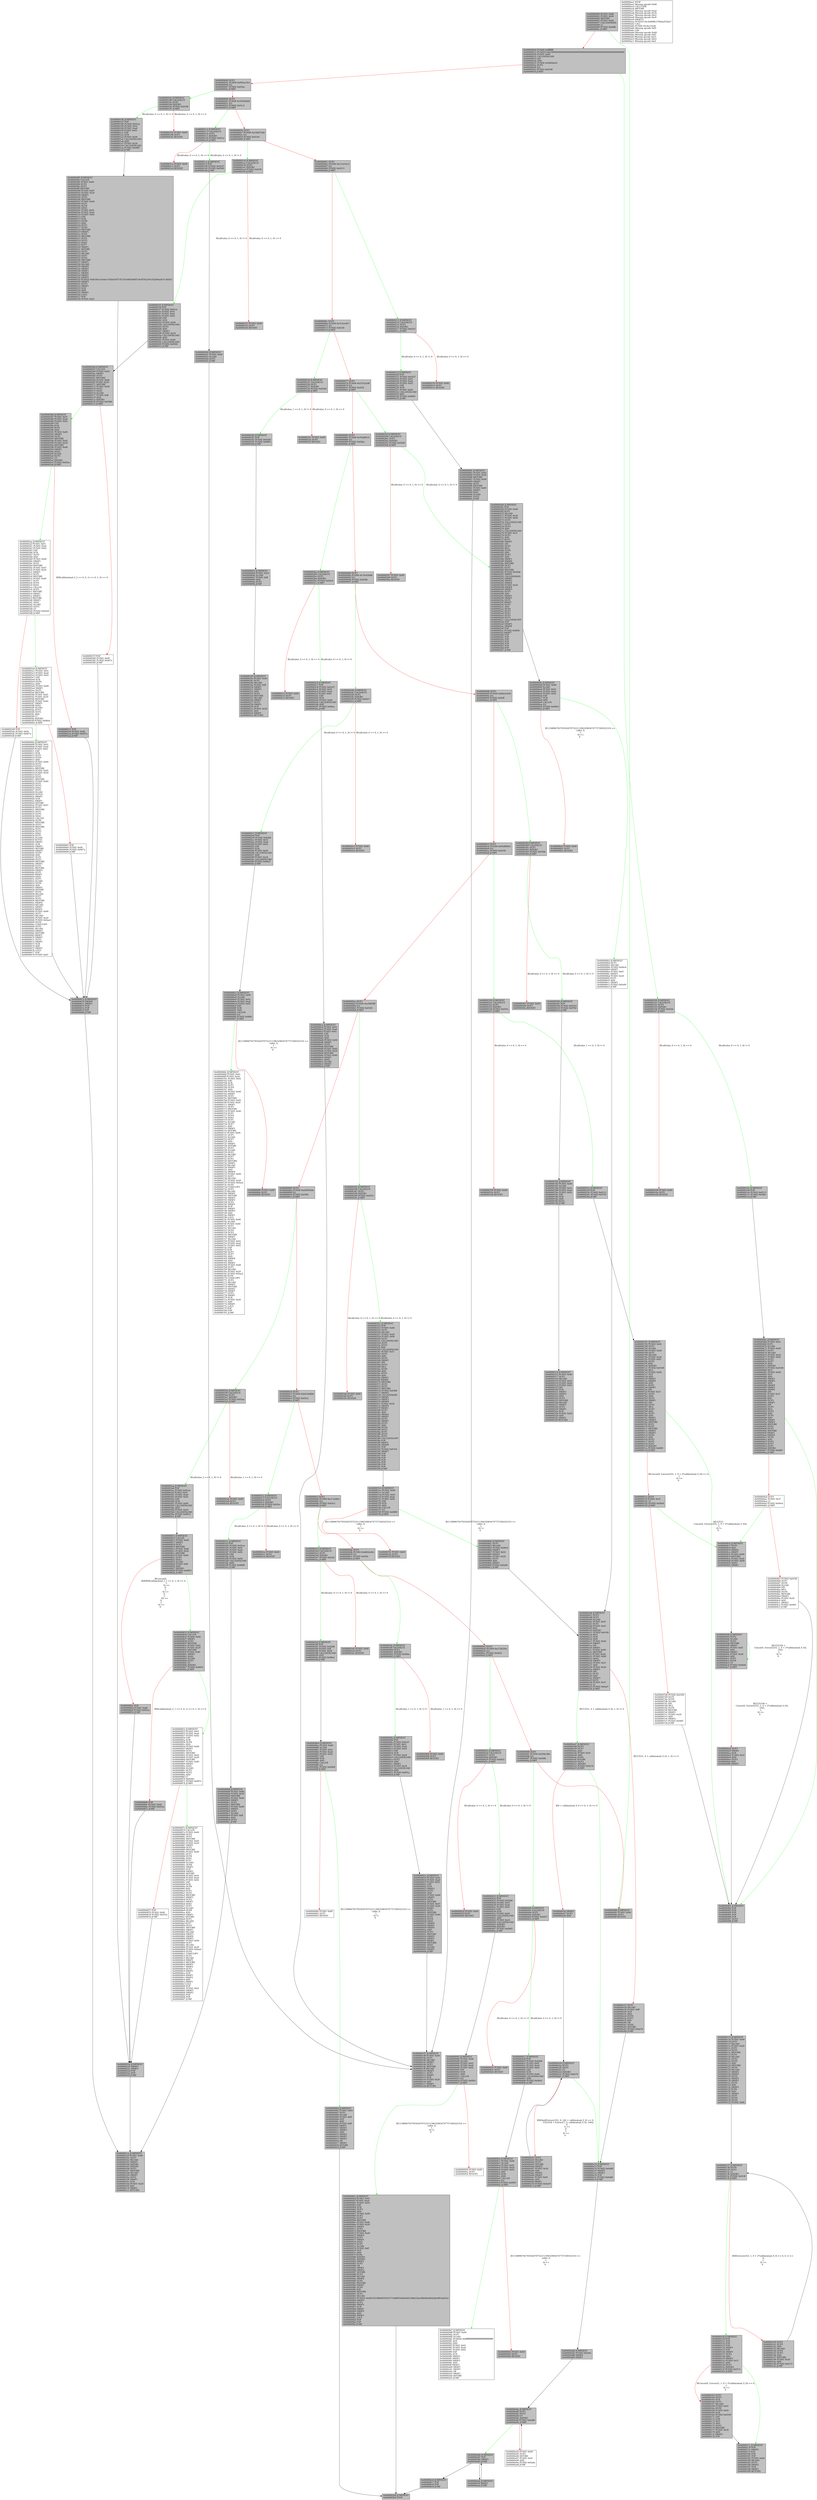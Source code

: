 digraph confuzzius_cfg {
rankdir = TB;
size = "240"
graph[fontname = Courier, fontsize = 14.0, labeljust = l, nojustify = true];node[shape = record];
"0x0"[label="0x00000000 PUSH1 0x80\l0x00000002 PUSH1 0x40\l0x00000004 MSTORE\l0x00000005 PUSH1 0x04\l0x00000007 CALLDATASIZE\l0x00000008 LT\l0x00000009 PUSH2 0x00fb\l0x0000000c JUMPI\l",style=filled,fillcolor=gray];
"0x0" -> "0xd" [label="",color="red"];
"0x0" -> "0xfb" [label="",color="green"];
"0xd"[label="0x0000000d PUSH4 0xffffffff\l0x00000012 PUSH29 0x0100000000000000000000000000000000000000000000000000000000\l0x00000030 PUSH1 0x00\l0x00000032 CALLDATALOAD\l0x00000033 DIV\l0x00000034 AND\l0x00000035 PUSH4 0x06fdde03\l0x0000003a DUP2\l0x0000003b EQ\l0x0000003c PUSH2 0x0100\l0x0000003f JUMPI\l",style=filled,fillcolor=gray];
"0xd" -> "0x40" [label="",color="red"];
"0xd" -> "0x100" [label="",color="green"];
"0x40"[label="0x00000040 DUP1\l0x00000041 PUSH4 0x095ea7b3\l0x00000046 EQ\l0x00000047 PUSH2 0x018a\l0x0000004a JUMPI\l",style=filled,fillcolor=gray];
"0x40" -> "0x4b" [label="",color="red"];
"0x40" -> "0x18a" [label="",color="green"];
"0x4b"[label="0x0000004b DUP1\l0x0000004c PUSH4 0x18160ddd\l0x00000051 EQ\l0x00000052 PUSH2 0x01c2\l0x00000055 JUMPI\l",style=filled,fillcolor=gray];
"0x4b" -> "0x56" [label="",color="red"];
"0x4b" -> "0x1c2" [label="",color="green"];
"0x56"[label="0x00000056 DUP1\l0x00000057 PUSH4 0x23b872dd\l0x0000005c EQ\l0x0000005d PUSH2 0x01e9\l0x00000060 JUMPI\l",style=filled,fillcolor=gray];
"0x56" -> "0x61" [label="",color="red"];
"0x56" -> "0x1e9" [label="",color="green"];
"0x61"[label="0x00000061 DUP1\l0x00000062 PUSH4 0x27e235e3\l0x00000067 EQ\l0x00000068 PUSH2 0x0213\l0x0000006b JUMPI\l",style=filled,fillcolor=gray];
"0x61" -> "0x6c" [label="",color="red"];
"0x61" -> "0x213" [label="",color="green"];
"0x6c"[label="0x0000006c DUP1\l0x0000006d PUSH4 0x313ce567\l0x00000072 EQ\l0x00000073 PUSH2 0x0234\l0x00000076 JUMPI\l",style=filled,fillcolor=gray];
"0x6c" -> "0x77" [label="",color="red"];
"0x6c" -> "0x234" [label="",color="green"];
"0x77"[label="0x00000077 DUP1\l0x00000078 PUSH4 0x5353a2d8\l0x0000007d EQ\l0x0000007e PUSH2 0x025f\l0x00000081 JUMPI\l",style=filled,fillcolor=gray];
"0x77" -> "0x82" [label="",color="red"];
"0x77" -> "0x25f" [label="",color="green"];
"0x82"[label="0x00000082 DUP1\l0x00000083 PUSH4 0x70a08231\l0x00000088 EQ\l0x00000089 PUSH2 0x02ba\l0x0000008c JUMPI\l",style=filled,fillcolor=gray];
"0x82" -> "0x8d" [label="",color="red"];
"0x82" -> "0x2ba" [label="",color="green"];
"0x8d"[label="0x0000008d DUP1\l0x0000008e PUSH4 0x79c65068\l0x00000093 EQ\l0x00000094 PUSH2 0x02db\l0x00000097 JUMPI\l",style=filled,fillcolor=gray];
"0x8d" -> "0x98" [label="",color="red"];
"0x8d" -> "0x2db" [label="",color="green"];
"0x98"[label="0x00000098 DUP1\l0x00000099 PUSH4 0x8da5cb5b\l0x0000009e EQ\l0x0000009f PUSH2 0x02ff\l0x000000a2 JUMPI\l",style=filled,fillcolor=gray];
"0x98" -> "0xa3" [label="",color="red"];
"0x98" -> "0x2ff" [label="",color="green"];
"0xa3"[label="0x000000a3 DUP1\l0x000000a4 PUSH4 0x95d89b41\l0x000000a9 EQ\l0x000000aa PUSH2 0x0330\l0x000000ad JUMPI\l",style=filled,fillcolor=gray];
"0xa3" -> "0xae" [label="",color="red"];
"0xa3" -> "0x330" [label="",color="green"];
"0xae"[label="0x000000ae DUP1\l0x000000af PUSH4 0xa3895fff\l0x000000b4 EQ\l0x000000b5 PUSH2 0x0345\l0x000000b8 JUMPI\l",style=filled,fillcolor=gray];
"0xae" -> "0xb9" [label="",color="red"];
"0xae" -> "0x345" [label="",color="green"];
"0xb9"[label="0x000000b9 DUP1\l0x000000ba PUSH4 0xa9059cbb\l0x000000bf EQ\l0x000000c0 PUSH2 0x039e\l0x000000c3 JUMPI\l",style=filled,fillcolor=gray];
"0xb9" -> "0xc4" [label="",color="red"];
"0xb9" -> "0x39e" [label="",color="green"];
"0xc4"[label="0x000000c4 DUP1\l0x000000c5 PUSH4 0xb414d4b6\l0x000000ca EQ\l0x000000cb PUSH2 0x03c2\l0x000000ce JUMPI\l",style=filled,fillcolor=gray];
"0xc4" -> "0xcf" [label="",color="red"];
"0xc4" -> "0x3c2" [label="",color="green"];
"0xcf"[label="0x000000cf DUP1\l0x000000d0 PUSH4 0xc112dfa3\l0x000000d5 EQ\l0x000000d6 PUSH2 0x03e3\l0x000000d9 JUMPI\l",style=filled,fillcolor=gray];
"0xcf" -> "0xda" [label="",color="red"];
"0xcf" -> "0x3e3" [label="",color="green"];
"0xda"[label="0x000000da DUP1\l0x000000db PUSH4 0xdd62ed3e\l0x000000e0 EQ\l0x000000e1 PUSH2 0x03fe\l0x000000e4 JUMPI\l",style=filled,fillcolor=gray];
"0xda" -> "0xe5" [label="",color="red"];
"0xda" -> "0x3fe" [label="",color="green"];
"0xe5"[label="0x000000e5 DUP1\l0x000000e6 PUSH4 0xe724529c\l0x000000eb EQ\l0x000000ec PUSH2 0x0425\l0x000000ef JUMPI\l",style=filled,fillcolor=gray];
"0xe5" -> "0xf0" [label="",color="red"];
"0xe5" -> "0x425" [label="",color="green"];
"0xf0"[label="0x000000f0 DUP1\l0x000000f1 PUSH4 0xf2fde38b\l0x000000f6 EQ\l0x000000f7 PUSH2 0x044b\l0x000000fa JUMPI\l",style=filled,fillcolor=gray];
"0xf0" -> "0xfb" [label="",color="red"];
"0xf0" -> "0x44b" [label="",color="green"];
"0xfb"[label="0x000000fb JUMPDEST\l0x000000fc PUSH1 0x00\l0x000000fe DUP1\l0x000000ff REVERT\l",style=filled,fillcolor=gray];
"0x100"[label="0x00000100 JUMPDEST\l0x00000101 CALLVALUE\l0x00000102 DUP1\l0x00000103 ISZERO\l0x00000104 PUSH2 0x010c\l0x00000107 JUMPI\l",style=filled,fillcolor=gray];
"0x100" -> "0x108" [label=" If(callvalue_0 == 0, 1, 0) == 0",color="red"];
"0x100" -> "0x10c" [label=" If(callvalue_0 == 0, 1, 0) != 0",color="green"];
"0x108"[label="0x00000108 PUSH1 0x00\l0x0000010a DUP1\l0x0000010b REVERT\l",style=filled,fillcolor=gray];
"0x10c"[label="0x0000010c JUMPDEST\l0x0000010d POP\l0x0000010e PUSH2 0x0115\l0x00000111 PUSH2 0x046c\l0x00000114 JUMP\l",style=filled,fillcolor=gray];
"0x10c" -> "0x46c" [label="",color="black"];
"0x115"[label="0x00000115 JUMPDEST\l0x00000116 PUSH1 0x40\l0x00000118 DUP1\l0x00000119 MLOAD\l0x0000011a PUSH1 0x20\l0x0000011c DUP1\l0x0000011d DUP3\l0x0000011e MSTORE\l0x0000011f DUP4\l0x00000120 MLOAD\l0x00000121 DUP2\l0x00000122 DUP4\l0x00000123 ADD\l0x00000124 MSTORE\l0x00000125 DUP4\l0x00000126 MLOAD\l0x00000127 SWAP2\l0x00000128 SWAP3\l0x00000129 DUP4\l0x0000012a SWAP3\l0x0000012b SWAP1\l0x0000012c DUP4\l0x0000012d ADD\l0x0000012e SWAP2\l0x0000012f DUP6\l0x00000130 ADD\l0x00000131 SWAP1\l0x00000132 DUP1\l0x00000133 DUP4\l0x00000134 DUP4\l0x00000135 PUSH1 0x00\l",style=filled,fillcolor=gray];
"0x115" -> "0x137" [label="",color="black"];
"0x137"[label="0x00000137 JUMPDEST\l0x00000138 DUP4\l0x00000139 DUP2\l0x0000013a LT\l0x0000013b ISZERO\l0x0000013c PUSH2 0x014f\l0x0000013f JUMPI\l",style=filled,fillcolor=gray];
"0x137" -> "0x140" [label=" If(If(Extract(255, 1, 9 + 2*calldataload_0_0) == 0, 0, 1) ==
   0,
   1,
   0) ==
0",color="red"];
"0x137" -> "0x14f" [label="",color="green"];
"0x140"[label="0x00000140 DUP2\l0x00000141 DUP2\l0x00000142 ADD\l0x00000143 MLOAD\l0x00000144 DUP4\l0x00000145 DUP3\l0x00000146 ADD\l0x00000147 MSTORE\l0x00000148 PUSH1 0x20\l0x0000014a ADD\l0x0000014b PUSH2 0x0137\l0x0000014e JUMP\l",style=filled,fillcolor=gray];
"0x140" -> "0x137" [label="",color="black"];
"0x14f"[label="0x0000014f JUMPDEST\l0x00000150 POP\l0x00000151 POP\l0x00000152 POP\l0x00000153 POP\l0x00000154 SWAP1\l0x00000155 POP\l0x00000156 SWAP1\l0x00000157 DUP2\l0x00000158 ADD\l0x00000159 SWAP1\l0x0000015a PUSH1 0x1f\l0x0000015c AND\l0x0000015d DUP1\l0x0000015e ISZERO\l0x0000015f PUSH2 0x017c\l0x00000162 JUMPI\l",style=filled,fillcolor=gray];
"0x14f" -> "0x163" [label=" If(Concat(0, Extract(5, 1, 9 + 2*calldataload_0_0)) == 0,
   1,
   0) ==
0",color="red"];
"0x14f" -> "0x17c" [label="",color="green"];
"0x163"[label="0x00000163 DUP1\l0x00000164 DUP3\l0x00000165 SUB\l0x00000166 DUP1\l0x00000167 MLOAD\l0x00000168 PUSH1 0x01\l0x0000016a DUP4\l0x0000016b PUSH1 0x20\l0x0000016d SUB\l0x0000016e PUSH2 0x0100\l0x00000171 EXP\l0x00000172 SUB\l0x00000173 NOT\l0x00000174 AND\l0x00000175 DUP2\l0x00000176 MSTORE\l0x00000177 PUSH1 0x20\l0x00000179 ADD\l0x0000017a SWAP2\l0x0000017b POP\l",style=filled,fillcolor=gray];
"0x163" -> "0x17c" [label="",color="black"];
"0x17c"[label="0x0000017c JUMPDEST\l0x0000017d POP\l0x0000017e SWAP3\l0x0000017f POP\l0x00000180 POP\l0x00000181 POP\l0x00000182 PUSH1 0x40\l0x00000184 MLOAD\l0x00000185 DUP1\l0x00000186 SWAP2\l0x00000187 SUB\l0x00000188 SWAP1\l0x00000189 RETURN\l",style=filled,fillcolor=gray];
"0x18a"[label="0x0000018a JUMPDEST\l0x0000018b CALLVALUE\l0x0000018c DUP1\l0x0000018d ISZERO\l0x0000018e PUSH2 0x0196\l0x00000191 JUMPI\l",style=filled,fillcolor=gray];
"0x18a" -> "0x192" [label=" If(callvalue_0 == 0, 1, 0) == 0",color="red"];
"0x18a" -> "0x196" [label=" If(callvalue_0 == 0, 1, 0) != 0",color="green"];
"0x192"[label="0x00000192 PUSH1 0x00\l0x00000194 DUP1\l0x00000195 REVERT\l",style=filled,fillcolor=gray];
"0x196"[label="0x00000196 JUMPDEST\l0x00000197 POP\l0x00000198 PUSH2 0x01ae\l0x0000019b PUSH1 0x01\l0x0000019d PUSH1 0xa0\l0x0000019f PUSH1 0x02\l0x000001a1 EXP\l0x000001a2 SUB\l0x000001a3 PUSH1 0x04\l0x000001a5 CALLDATALOAD\l0x000001a6 AND\l0x000001a7 PUSH1 0x24\l0x000001a9 CALLDATALOAD\l0x000001aa PUSH2 0x04f9\l0x000001ad JUMP\l",style=filled,fillcolor=gray];
"0x196" -> "0x4f9" [label="",color="black"];
"0x1ae"[label="0x000001ae JUMPDEST\l0x000001af PUSH1 0x40\l0x000001b1 DUP1\l0x000001b2 MLOAD\l0x000001b3 SWAP2\l0x000001b4 ISZERO\l0x000001b5 ISZERO\l0x000001b6 DUP3\l0x000001b7 MSTORE\l0x000001b8 MLOAD\l0x000001b9 SWAP1\l0x000001ba DUP2\l0x000001bb SWAP1\l0x000001bc SUB\l0x000001bd PUSH1 0x20\l0x000001bf ADD\l0x000001c0 SWAP1\l0x000001c1 RETURN\l",style=filled,fillcolor=gray];
"0x1c2"[label="0x000001c2 JUMPDEST\l0x000001c3 CALLVALUE\l0x000001c4 DUP1\l0x000001c5 ISZERO\l0x000001c6 PUSH2 0x01ce\l0x000001c9 JUMPI\l",style=filled,fillcolor=gray];
"0x1c2" -> "0x1ca" [label=" If(callvalue_0 == 0, 1, 0) == 0",color="red"];
"0x1c2" -> "0x1ce" [label=" If(callvalue_0 == 0, 1, 0) != 0",color="green"];
"0x1ca"[label="0x000001ca PUSH1 0x00\l0x000001cc DUP1\l0x000001cd REVERT\l",style=filled,fillcolor=gray];
"0x1ce"[label="0x000001ce JUMPDEST\l0x000001cf POP\l0x000001d0 PUSH2 0x01d7\l0x000001d3 PUSH2 0x0560\l0x000001d6 JUMP\l",style=filled,fillcolor=gray];
"0x1ce" -> "0x560" [label="",color="black"];
"0x1d7"[label="0x000001d7 JUMPDEST\l0x000001d8 PUSH1 0x40\l0x000001da DUP1\l0x000001db MLOAD\l0x000001dc SWAP2\l0x000001dd DUP3\l0x000001de MSTORE\l0x000001df MLOAD\l0x000001e0 SWAP1\l0x000001e1 DUP2\l0x000001e2 SWAP1\l0x000001e3 SUB\l0x000001e4 PUSH1 0x20\l0x000001e6 ADD\l0x000001e7 SWAP1\l0x000001e8 RETURN\l",style=filled,fillcolor=gray];
"0x1e9"[label="0x000001e9 JUMPDEST\l0x000001ea CALLVALUE\l0x000001eb DUP1\l0x000001ec ISZERO\l0x000001ed PUSH2 0x01f5\l0x000001f0 JUMPI\l",style=filled,fillcolor=gray];
"0x1e9" -> "0x1f1" [label=" If(callvalue_0 == 0, 1, 0) == 0",color="red"];
"0x1e9" -> "0x1f5" [label=" If(callvalue_0 == 0, 1, 0) != 0",color="green"];
"0x1f1"[label="0x000001f1 PUSH1 0x00\l0x000001f3 DUP1\l0x000001f4 REVERT\l",style=filled,fillcolor=gray];
"0x1f5"[label="0x000001f5 JUMPDEST\l0x000001f6 POP\l0x000001f7 PUSH2 0x01ae\l0x000001fa PUSH1 0x01\l0x000001fc PUSH1 0xa0\l0x000001fe PUSH1 0x02\l0x00000200 EXP\l0x00000201 SUB\l0x00000202 PUSH1 0x04\l0x00000204 CALLDATALOAD\l0x00000205 DUP2\l0x00000206 AND\l0x00000207 SWAP1\l0x00000208 PUSH1 0x24\l0x0000020a CALLDATALOAD\l0x0000020b AND\l0x0000020c PUSH1 0x44\l0x0000020e CALLDATALOAD\l0x0000020f PUSH2 0x0566\l0x00000212 JUMP\l",style=filled,fillcolor=gray];
"0x1f5" -> "0x566" [label="",color="black"];
"0x213"[label="0x00000213 JUMPDEST\l0x00000214 CALLVALUE\l0x00000215 DUP1\l0x00000216 ISZERO\l0x00000217 PUSH2 0x021f\l0x0000021a JUMPI\l",style=filled,fillcolor=gray];
"0x213" -> "0x21b" [label=" If(callvalue_0 == 0, 1, 0) == 0",color="red"];
"0x213" -> "0x21f" [label=" If(callvalue_0 == 0, 1, 0) != 0",color="green"];
"0x21b"[label="0x0000021b PUSH1 0x00\l0x0000021d DUP1\l0x0000021e REVERT\l",style=filled,fillcolor=gray];
"0x21f"[label="0x0000021f JUMPDEST\l0x00000220 POP\l0x00000221 PUSH2 0x01d7\l0x00000224 PUSH1 0x01\l0x00000226 PUSH1 0xa0\l0x00000228 PUSH1 0x02\l0x0000022a EXP\l0x0000022b SUB\l0x0000022c PUSH1 0x04\l0x0000022e CALLDATALOAD\l0x0000022f AND\l0x00000230 PUSH2 0x0681\l0x00000233 JUMP\l",style=filled,fillcolor=gray];
"0x21f" -> "0x681" [label="",color="black"];
"0x234"[label="0x00000234 JUMPDEST\l0x00000235 CALLVALUE\l0x00000236 DUP1\l0x00000237 ISZERO\l0x00000238 PUSH2 0x0240\l0x0000023b JUMPI\l",style=filled,fillcolor=gray];
"0x234" -> "0x23c" [label=" If(callvalue_0 == 0, 1, 0) == 0",color="red"];
"0x234" -> "0x240" [label=" If(callvalue_1 == 0, 1, 0) != 0",color="green"];
"0x23c"[label="0x0000023c PUSH1 0x00\l0x0000023e DUP1\l0x0000023f REVERT\l",style=filled,fillcolor=gray];
"0x240"[label="0x00000240 JUMPDEST\l0x00000241 POP\l0x00000242 PUSH2 0x0249\l0x00000245 PUSH2 0x0693\l0x00000248 JUMP\l",style=filled,fillcolor=gray];
"0x240" -> "0x693" [label="",color="black"];
"0x249"[label="0x00000249 JUMPDEST\l0x0000024a PUSH1 0x40\l0x0000024c DUP1\l0x0000024d MLOAD\l0x0000024e PUSH1 0xff\l0x00000250 SWAP1\l0x00000251 SWAP3\l0x00000252 AND\l0x00000253 DUP3\l0x00000254 MSTORE\l0x00000255 MLOAD\l0x00000256 SWAP1\l0x00000257 DUP2\l0x00000258 SWAP1\l0x00000259 SUB\l0x0000025a PUSH1 0x20\l0x0000025c ADD\l0x0000025d SWAP1\l0x0000025e RETURN\l",style=filled,fillcolor=gray];
"0x25f"[label="0x0000025f JUMPDEST\l0x00000260 CALLVALUE\l0x00000261 DUP1\l0x00000262 ISZERO\l0x00000263 PUSH2 0x026b\l0x00000266 JUMPI\l",style=filled,fillcolor=gray];
"0x25f" -> "0x267" [label=" If(callvalue_0 == 0, 1, 0) == 0",color="red"];
"0x25f" -> "0x26b" [label=" If(callvalue_0 == 0, 1, 0) != 0",color="green"];
"0x267"[label="0x00000267 PUSH1 0x00\l0x00000269 DUP1\l0x0000026a REVERT\l",style=filled,fillcolor=gray];
"0x26b"[label="0x0000026b JUMPDEST\l0x0000026c POP\l0x0000026d PUSH1 0x40\l0x0000026f DUP1\l0x00000270 MLOAD\l0x00000271 PUSH1 0x20\l0x00000273 PUSH1 0x04\l0x00000275 DUP1\l0x00000276 CALLDATALOAD\l0x00000277 DUP1\l0x00000278 DUP3\l0x00000279 ADD\l0x0000027a CALLDATALOAD\l0x0000027b PUSH1 0x1f\l0x0000027d DUP2\l0x0000027e ADD\l0x0000027f DUP5\l0x00000280 SWAP1\l0x00000281 DIV\l0x00000282 DUP5\l0x00000283 MUL\l0x00000284 DUP6\l0x00000285 ADD\l0x00000286 DUP5\l0x00000287 ADD\l0x00000288 SWAP1\l0x00000289 SWAP6\l0x0000028a MSTORE\l0x0000028b DUP5\l0x0000028c DUP5\l0x0000028d MSTORE\l0x0000028e PUSH2 0x02b8\l0x00000291 SWAP5\l0x00000292 CALLDATASIZE\l0x00000293 SWAP5\l0x00000294 SWAP3\l0x00000295 SWAP4\l0x00000296 PUSH1 0x24\l0x00000298 SWAP4\l0x00000299 SWAP3\l0x0000029a DUP5\l0x0000029b ADD\l0x0000029c SWAP2\l0x0000029d SWAP1\l0x0000029e DUP2\l0x0000029f SWAP1\l0x000002a0 DUP5\l0x000002a1 ADD\l0x000002a2 DUP4\l0x000002a3 DUP3\l0x000002a4 DUP1\l0x000002a5 DUP3\l0x000002a6 DUP5\l0x000002a7 CALLDATACOPY\l0x000002a8 POP\l0x000002a9 SWAP5\l0x000002aa SWAP8\l0x000002ab POP\l0x000002ac PUSH2 0x069c\l0x000002af SWAP7\l0x000002b0 POP\l0x000002b1 POP\l0x000002b2 POP\l0x000002b3 POP\l0x000002b4 POP\l0x000002b5 POP\l0x000002b6 POP\l0x000002b7 JUMP\l",style=filled,fillcolor=gray];
"0x26b" -> "0x69c" [label="",color="black"];
"0x2b8"[label="0x000002b8 JUMPDEST\l0x000002b9 STOP\l",style=filled,fillcolor=gray];
"0x2ba"[label="0x000002ba JUMPDEST\l0x000002bb CALLVALUE\l0x000002bc DUP1\l0x000002bd ISZERO\l0x000002be PUSH2 0x02c6\l0x000002c1 JUMPI\l",style=filled,fillcolor=gray];
"0x2ba" -> "0x2c2" [label=" If(callvalue_0 == 0, 1, 0) == 0",color="red"];
"0x2ba" -> "0x2c6" [label=" If(callvalue_0 == 0, 1, 0) != 0",color="green"];
"0x2c2"[label="0x000002c2 PUSH1 0x00\l0x000002c4 DUP1\l0x000002c5 REVERT\l",style=filled,fillcolor=gray];
"0x2c6"[label="0x000002c6 JUMPDEST\l0x000002c7 POP\l0x000002c8 PUSH2 0x01d7\l0x000002cb PUSH1 0x01\l0x000002cd PUSH1 0xa0\l0x000002cf PUSH1 0x02\l0x000002d1 EXP\l0x000002d2 SUB\l0x000002d3 PUSH1 0x04\l0x000002d5 CALLDATALOAD\l0x000002d6 AND\l0x000002d7 PUSH2 0x06ca\l0x000002da JUMP\l",style=filled,fillcolor=gray];
"0x2c6" -> "0x6ca" [label="",color="black"];
"0x2db"[label="0x000002db JUMPDEST\l0x000002dc CALLVALUE\l0x000002dd DUP1\l0x000002de ISZERO\l0x000002df PUSH2 0x02e7\l0x000002e2 JUMPI\l",style=filled,fillcolor=gray];
"0x2db" -> "0x2e3" [label=" If(callvalue_0 == 0, 1, 0) == 0",color="red"];
"0x2db" -> "0x2e7" [label=" If(callvalue_0 == 0, 1, 0) != 0",color="green"];
"0x2e3"[label="0x000002e3 PUSH1 0x00\l0x000002e5 DUP1\l0x000002e6 REVERT\l",style=filled,fillcolor=gray];
"0x2e7"[label="0x000002e7 JUMPDEST\l0x000002e8 POP\l0x000002e9 PUSH2 0x02b8\l0x000002ec PUSH1 0x01\l0x000002ee PUSH1 0xa0\l0x000002f0 PUSH1 0x02\l0x000002f2 EXP\l0x000002f3 SUB\l0x000002f4 PUSH1 0x04\l0x000002f6 CALLDATALOAD\l0x000002f7 AND\l0x000002f8 PUSH1 0x24\l0x000002fa CALLDATALOAD\l0x000002fb PUSH2 0x06e5\l0x000002fe JUMP\l",style=filled,fillcolor=gray];
"0x2e7" -> "0x6e5" [label="",color="black"];
"0x2ff"[label="0x000002ff JUMPDEST\l0x00000300 CALLVALUE\l0x00000301 DUP1\l0x00000302 ISZERO\l0x00000303 PUSH2 0x030b\l0x00000306 JUMPI\l",style=filled,fillcolor=gray];
"0x2ff" -> "0x307" [label=" If(callvalue_0 == 0, 1, 0) == 0",color="red"];
"0x2ff" -> "0x30b" [label=" If(callvalue_0 == 0, 1, 0) != 0",color="green"];
"0x307"[label="0x00000307 PUSH1 0x00\l0x00000309 DUP1\l0x0000030a REVERT\l",style=filled,fillcolor=gray];
"0x30b"[label="0x0000030b JUMPDEST\l0x0000030c POP\l0x0000030d PUSH2 0x0314\l0x00000310 PUSH2 0x0782\l0x00000313 JUMP\l",style=filled,fillcolor=gray];
"0x30b" -> "0x782" [label="",color="black"];
"0x314"[label="0x00000314 JUMPDEST\l0x00000315 PUSH1 0x40\l0x00000317 DUP1\l0x00000318 MLOAD\l0x00000319 PUSH1 0x01\l0x0000031b PUSH1 0xa0\l0x0000031d PUSH1 0x02\l0x0000031f EXP\l0x00000320 SUB\l0x00000321 SWAP1\l0x00000322 SWAP3\l0x00000323 AND\l0x00000324 DUP3\l0x00000325 MSTORE\l0x00000326 MLOAD\l0x00000327 SWAP1\l0x00000328 DUP2\l0x00000329 SWAP1\l0x0000032a SUB\l0x0000032b PUSH1 0x20\l0x0000032d ADD\l0x0000032e SWAP1\l0x0000032f RETURN\l",style=filled,fillcolor=gray];
"0x330"[label="0x00000330 JUMPDEST\l0x00000331 CALLVALUE\l0x00000332 DUP1\l0x00000333 ISZERO\l0x00000334 PUSH2 0x033c\l0x00000337 JUMPI\l",style=filled,fillcolor=gray];
"0x330" -> "0x338" [label=" If(callvalue_0 == 0, 1, 0) == 0",color="red"];
"0x330" -> "0x33c" [label=" If(callvalue_1 == 0, 1, 0) != 0",color="green"];
"0x338"[label="0x00000338 PUSH1 0x00\l0x0000033a DUP1\l0x0000033b REVERT\l",style=filled,fillcolor=gray];
"0x33c"[label="0x0000033c JUMPDEST\l0x0000033d POP\l0x0000033e PUSH2 0x0115\l0x00000341 PUSH2 0x0791\l0x00000344 JUMP\l",style=filled,fillcolor=gray];
"0x33c" -> "0x791" [label="",color="black"];
"0x345"[label="0x00000345 JUMPDEST\l0x00000346 CALLVALUE\l0x00000347 DUP1\l0x00000348 ISZERO\l0x00000349 PUSH2 0x0351\l0x0000034c JUMPI\l",style=filled,fillcolor=gray];
"0x345" -> "0x34d" [label=" If(callvalue_0 == 0, 1, 0) == 0",color="red"];
"0x345" -> "0x351" [label=" If(callvalue_0 == 0, 1, 0) != 0",color="green"];
"0x34d"[label="0x0000034d PUSH1 0x00\l0x0000034f DUP1\l0x00000350 REVERT\l",style=filled,fillcolor=gray];
"0x351"[label="0x00000351 JUMPDEST\l0x00000352 POP\l0x00000353 PUSH1 0x40\l0x00000355 DUP1\l0x00000356 MLOAD\l0x00000357 PUSH1 0x20\l0x00000359 PUSH1 0x04\l0x0000035b DUP1\l0x0000035c CALLDATALOAD\l0x0000035d DUP1\l0x0000035e DUP3\l0x0000035f ADD\l0x00000360 CALLDATALOAD\l0x00000361 PUSH1 0x1f\l0x00000363 DUP2\l0x00000364 ADD\l0x00000365 DUP5\l0x00000366 SWAP1\l0x00000367 DIV\l0x00000368 DUP5\l0x00000369 MUL\l0x0000036a DUP6\l0x0000036b ADD\l0x0000036c DUP5\l0x0000036d ADD\l0x0000036e SWAP1\l0x0000036f SWAP6\l0x00000370 MSTORE\l0x00000371 DUP5\l0x00000372 DUP5\l0x00000373 MSTORE\l0x00000374 PUSH2 0x02b8\l0x00000377 SWAP5\l0x00000378 CALLDATASIZE\l0x00000379 SWAP5\l0x0000037a SWAP3\l0x0000037b SWAP4\l0x0000037c PUSH1 0x24\l0x0000037e SWAP4\l0x0000037f SWAP3\l0x00000380 DUP5\l0x00000381 ADD\l0x00000382 SWAP2\l0x00000383 SWAP1\l0x00000384 DUP2\l0x00000385 SWAP1\l0x00000386 DUP5\l0x00000387 ADD\l0x00000388 DUP4\l0x00000389 DUP3\l0x0000038a DUP1\l0x0000038b DUP3\l0x0000038c DUP5\l0x0000038d CALLDATACOPY\l0x0000038e POP\l0x0000038f SWAP5\l0x00000390 SWAP8\l0x00000391 POP\l0x00000392 PUSH2 0x07e9\l0x00000395 SWAP7\l0x00000396 POP\l0x00000397 POP\l0x00000398 POP\l0x00000399 POP\l0x0000039a POP\l0x0000039b POP\l0x0000039c POP\l0x0000039d JUMP\l",style=filled,fillcolor=gray];
"0x351" -> "0x7e9" [label="",color="black"];
"0x39e"[label="0x0000039e JUMPDEST\l0x0000039f CALLVALUE\l0x000003a0 DUP1\l0x000003a1 ISZERO\l0x000003a2 PUSH2 0x03aa\l0x000003a5 JUMPI\l",style=filled,fillcolor=gray];
"0x39e" -> "0x3a6" [label=" If(callvalue_1 == 0, 1, 0) == 0",color="red"];
"0x39e" -> "0x3aa" [label=" If(callvalue_2 == 0, 1, 0) != 0",color="green"];
"0x3a6"[label="0x000003a6 PUSH1 0x00\l0x000003a8 DUP1\l0x000003a9 REVERT\l",style=filled,fillcolor=gray];
"0x3aa"[label="0x000003aa JUMPDEST\l0x000003ab POP\l0x000003ac PUSH2 0x01ae\l0x000003af PUSH1 0x01\l0x000003b1 PUSH1 0xa0\l0x000003b3 PUSH1 0x02\l0x000003b5 EXP\l0x000003b6 SUB\l0x000003b7 PUSH1 0x04\l0x000003b9 CALLDATALOAD\l0x000003ba AND\l0x000003bb PUSH1 0x24\l0x000003bd CALLDATALOAD\l0x000003be PUSH2 0x0813\l0x000003c1 JUMP\l",style=filled,fillcolor=gray];
"0x3aa" -> "0x813" [label="",color="black"];
"0x3c2"[label="0x000003c2 JUMPDEST\l0x000003c3 CALLVALUE\l0x000003c4 DUP1\l0x000003c5 ISZERO\l0x000003c6 PUSH2 0x03ce\l0x000003c9 JUMPI\l",style=filled,fillcolor=gray];
"0x3c2" -> "0x3ca" [label=" If(callvalue_0 == 0, 1, 0) == 0",color="red"];
"0x3c2" -> "0x3ce" [label=" If(callvalue_0 == 0, 1, 0) != 0",color="green"];
"0x3ca"[label="0x000003ca PUSH1 0x00\l0x000003cc DUP1\l0x000003cd REVERT\l",style=filled,fillcolor=gray];
"0x3ce"[label="0x000003ce JUMPDEST\l0x000003cf POP\l0x000003d0 PUSH2 0x01ae\l0x000003d3 PUSH1 0x01\l0x000003d5 PUSH1 0xa0\l0x000003d7 PUSH1 0x02\l0x000003d9 EXP\l0x000003da SUB\l0x000003db PUSH1 0x04\l0x000003dd CALLDATALOAD\l0x000003de AND\l0x000003df PUSH2 0x08d8\l0x000003e2 JUMP\l",style=filled,fillcolor=gray];
"0x3ce" -> "0x8d8" [label="",color="black"];
"0x3e3"[label="0x000003e3 JUMPDEST\l0x000003e4 CALLVALUE\l0x000003e5 DUP1\l0x000003e6 ISZERO\l0x000003e7 PUSH2 0x03ef\l0x000003ea JUMPI\l",style=filled,fillcolor=gray];
"0x3e3" -> "0x3eb" [label=" If(callvalue_0 == 0, 1, 0) == 0",color="red"];
"0x3e3" -> "0x3ef" [label=" If(callvalue_0 == 0, 1, 0) != 0",color="green"];
"0x3eb"[label="0x000003eb PUSH1 0x00\l0x000003ed DUP1\l0x000003ee REVERT\l",style=filled,fillcolor=gray];
"0x3ef"[label="0x000003ef JUMPDEST\l0x000003f0 POP\l0x000003f1 PUSH2 0x02b8\l0x000003f4 PUSH1 0xff\l0x000003f6 PUSH1 0x04\l0x000003f8 CALLDATALOAD\l0x000003f9 AND\l0x000003fa PUSH2 0x08ed\l0x000003fd JUMP\l",style=filled,fillcolor=gray];
"0x3ef" -> "0x8ed" [label="",color="black"];
"0x3fe"[label="0x000003fe JUMPDEST\l0x000003ff CALLVALUE\l0x00000400 DUP1\l0x00000401 ISZERO\l0x00000402 PUSH2 0x040a\l0x00000405 JUMPI\l",style=filled,fillcolor=gray];
"0x3fe" -> "0x406" [label=" If(callvalue_1 == 0, 1, 0) == 0",color="red"];
"0x3fe" -> "0x40a" [label=" If(callvalue_1 == 0, 1, 0) != 0",color="green"];
"0x406"[label="0x00000406 PUSH1 0x00\l0x00000408 DUP1\l0x00000409 REVERT\l",style=filled,fillcolor=gray];
"0x40a"[label="0x0000040a JUMPDEST\l0x0000040b POP\l0x0000040c PUSH2 0x01d7\l0x0000040f PUSH1 0x01\l0x00000411 PUSH1 0xa0\l0x00000413 PUSH1 0x02\l0x00000415 EXP\l0x00000416 SUB\l0x00000417 PUSH1 0x04\l0x00000419 CALLDATALOAD\l0x0000041a DUP2\l0x0000041b AND\l0x0000041c SWAP1\l0x0000041d PUSH1 0x24\l0x0000041f CALLDATALOAD\l0x00000420 AND\l0x00000421 PUSH2 0x091a\l0x00000424 JUMP\l",style=filled,fillcolor=gray];
"0x40a" -> "0x91a" [label="",color="black"];
"0x425"[label="0x00000425 JUMPDEST\l0x00000426 CALLVALUE\l0x00000427 DUP1\l0x00000428 ISZERO\l0x00000429 PUSH2 0x0431\l0x0000042c JUMPI\l",style=filled,fillcolor=gray];
"0x425" -> "0x42d" [label=" If(callvalue_0 == 0, 1, 0) == 0",color="red"];
"0x425" -> "0x431" [label=" If(callvalue_0 == 0, 1, 0) != 0",color="green"];
"0x42d"[label="0x0000042d PUSH1 0x00\l0x0000042f DUP1\l0x00000430 REVERT\l",style=filled,fillcolor=gray];
"0x431"[label="0x00000431 JUMPDEST\l0x00000432 POP\l0x00000433 PUSH2 0x02b8\l0x00000436 PUSH1 0x01\l0x00000438 PUSH1 0xa0\l0x0000043a PUSH1 0x02\l0x0000043c EXP\l0x0000043d SUB\l0x0000043e PUSH1 0x04\l0x00000440 CALLDATALOAD\l0x00000441 AND\l0x00000442 PUSH1 0x24\l0x00000444 CALLDATALOAD\l0x00000445 ISZERO\l0x00000446 ISZERO\l0x00000447 PUSH2 0x0945\l0x0000044a JUMP\l",style=filled,fillcolor=gray];
"0x431" -> "0x945" [label="",color="black"];
"0x44b"[label="0x0000044b JUMPDEST\l0x0000044c CALLVALUE\l0x0000044d DUP1\l0x0000044e ISZERO\l0x0000044f PUSH2 0x0457\l0x00000452 JUMPI\l",style=filled,fillcolor=gray];
"0x44b" -> "0x453" [label=" If(callvalue_0 == 0, 1, 0) == 0",color="red"];
"0x44b" -> "0x457" [label=" If(callvalue_0 == 0, 1, 0) != 0",color="green"];
"0x453"[label="0x00000453 PUSH1 0x00\l0x00000455 DUP1\l0x00000456 REVERT\l",style=filled,fillcolor=gray];
"0x457"[label="0x00000457 JUMPDEST\l0x00000458 POP\l0x00000459 PUSH2 0x02b8\l0x0000045c PUSH1 0x01\l0x0000045e PUSH1 0xa0\l0x00000460 PUSH1 0x02\l0x00000462 EXP\l0x00000463 SUB\l0x00000464 PUSH1 0x04\l0x00000466 CALLDATALOAD\l0x00000467 AND\l0x00000468 PUSH2 0x09c0\l0x0000046b JUMP\l",style=filled,fillcolor=gray];
"0x457" -> "0x9c0" [label="",color="black"];
"0x46c"[label="0x0000046c JUMPDEST\l0x0000046d PUSH1 0x01\l0x0000046f DUP1\l0x00000470 SLOAD\l0x00000471 PUSH1 0x40\l0x00000473 DUP1\l0x00000474 MLOAD\l0x00000475 PUSH1 0x20\l0x00000477 PUSH1 0x02\l0x00000479 DUP5\l0x0000047a DUP7\l0x0000047b AND\l0x0000047c ISZERO\l0x0000047d PUSH2 0x0100\l0x00000480 MUL\l0x00000481 PUSH1 0x00\l0x00000483 NOT\l0x00000484 ADD\l0x00000485 SWAP1\l0x00000486 SWAP5\l0x00000487 AND\l0x00000488 SWAP4\l0x00000489 SWAP1\l0x0000048a SWAP4\l0x0000048b DIV\l0x0000048c PUSH1 0x1f\l0x0000048e DUP2\l0x0000048f ADD\l0x00000490 DUP5\l0x00000491 SWAP1\l0x00000492 DIV\l0x00000493 DUP5\l0x00000494 MUL\l0x00000495 DUP3\l0x00000496 ADD\l0x00000497 DUP5\l0x00000498 ADD\l0x00000499 SWAP1\l0x0000049a SWAP3\l0x0000049b MSTORE\l0x0000049c DUP2\l0x0000049d DUP2\l0x0000049e MSTORE\l0x0000049f SWAP3\l0x000004a0 SWAP2\l0x000004a1 DUP4\l0x000004a2 ADD\l0x000004a3 DUP3\l0x000004a4 DUP3\l0x000004a5 DUP1\l0x000004a6 ISZERO\l0x000004a7 PUSH2 0x04f1\l0x000004aa JUMPI\l",style=filled,fillcolor=gray];
"0x46c" -> "0x4ab" [label="",color="red"];
"0x46c" -> "0x4f1" [label="",color="green"];
"0x4ab"[label="0x000004ab DUP1\l0x000004ac PUSH1 0x1f\l0x000004ae LT\l0x000004af PUSH2 0x04c6\l0x000004b2 JUMPI\l",style=filled,fillcolor=white];
"0x4ab" -> "0x4b3" [label="",color="red"];
"0x4ab" -> "0x4c6" [label="",color="green"];
"0x4b3"[label="0x000004b3 PUSH2 0x0100\l0x000004b6 DUP1\l0x000004b7 DUP4\l0x000004b8 SLOAD\l0x000004b9 DIV\l0x000004ba MUL\l0x000004bb DUP4\l0x000004bc MSTORE\l0x000004bd SWAP2\l0x000004be PUSH1 0x20\l0x000004c0 ADD\l0x000004c1 SWAP2\l0x000004c2 PUSH2 0x04f1\l0x000004c5 JUMP\l",style=filled,fillcolor=white];
"0x4b3" -> "0x4f1" [label="",color="black"];
"0x4c6"[label="0x000004c6 JUMPDEST\l0x000004c7 DUP3\l0x000004c8 ADD\l0x000004c9 SWAP2\l0x000004ca SWAP1\l0x000004cb PUSH1 0x00\l0x000004cd MSTORE\l0x000004ce PUSH1 0x20\l0x000004d0 PUSH1 0x00\l0x000004d2 SHA3\l0x000004d3 SWAP1\l",style=filled,fillcolor=gray];
"0x4c6" -> "0x4d4" [label="",color="black"];
"0x4d4"[label="0x000004d4 JUMPDEST\l0x000004d5 DUP2\l0x000004d6 SLOAD\l0x000004d7 DUP2\l0x000004d8 MSTORE\l0x000004d9 SWAP1\l0x000004da PUSH1 0x01\l0x000004dc ADD\l0x000004dd SWAP1\l0x000004de PUSH1 0x20\l0x000004e0 ADD\l0x000004e1 DUP1\l0x000004e2 DUP4\l0x000004e3 GT\l0x000004e4 PUSH2 0x04d4\l0x000004e7 JUMPI\l",style=filled,fillcolor=gray];
"0x4d4" -> "0x4e8" [label=" If(UGT(160 +
       Concat(0, Extract(255, 1, 9 + 2*calldataload_0_0)),
       192),
   1,
   0) ==
0",color="red"];
"0x4d4" -> "0x4d4" [label=" If(UGT(160 +
       Concat(0, Extract(255, 1, 9 + 2*calldataload_0_0)),
       192),
   1,
   0) !=
0",color="green"];
"0x4e8"[label="0x000004e8 DUP3\l0x000004e9 SWAP1\l0x000004ea SUB\l0x000004eb PUSH1 0x1f\l0x000004ed AND\l0x000004ee DUP3\l0x000004ef ADD\l0x000004f0 SWAP2\l",style=filled,fillcolor=gray];
"0x4e8" -> "0x4f1" [label="",color="black"];
"0x4f1"[label="0x000004f1 JUMPDEST\l0x000004f2 POP\l0x000004f3 POP\l0x000004f4 POP\l0x000004f5 POP\l0x000004f6 POP\l0x000004f7 DUP2\l0x000004f8 JUMP\l",style=filled,fillcolor=gray];
"0x4f1" -> "0x115" [label="",color="black"];
"0x4f9"[label="0x000004f9 JUMPDEST\l0x000004fa CALLER\l0x000004fb PUSH1 0x00\l0x000004fd DUP2\l0x000004fe DUP2\l0x000004ff MSTORE\l0x00000500 PUSH1 0x07\l0x00000502 PUSH1 0x20\l0x00000504 SWAP1\l0x00000505 DUP2\l0x00000506 MSTORE\l0x00000507 PUSH1 0x40\l0x00000509 DUP1\l0x0000050a DUP4\l0x0000050b SHA3\l0x0000050c PUSH1 0x01\l0x0000050e PUSH1 0xa0\l0x00000510 PUSH1 0x02\l0x00000512 EXP\l0x00000513 SUB\l0x00000514 DUP8\l0x00000515 AND\l0x00000516 DUP1\l0x00000517 DUP6\l0x00000518 MSTORE\l0x00000519 SWAP1\l0x0000051a DUP4\l0x0000051b MSTORE\l0x0000051c DUP2\l0x0000051d DUP5\l0x0000051e SHA3\l0x0000051f DUP7\l0x00000520 SWAP1\l0x00000521 SSTORE\l0x00000522 DUP2\l0x00000523 MLOAD\l0x00000524 DUP7\l0x00000525 DUP2\l0x00000526 MSTORE\l0x00000527 SWAP2\l0x00000528 MLOAD\l0x00000529 SWAP4\l0x0000052a SWAP5\l0x0000052b SWAP1\l0x0000052c SWAP4\l0x0000052d SWAP1\l0x0000052e SWAP3\l0x0000052f PUSH32 0x8c5be1e5ebec7d5bd14f71427d1e84f3dd0314c0f7b2291e5b200ac8c7c3b925\l0x00000550 SWAP3\l0x00000551 DUP3\l0x00000552 SWAP1\l0x00000553 SUB\l0x00000554 ADD\l0x00000555 SWAP1\l0x00000556 LOG3\l0x00000557 POP\l0x00000558 PUSH1 0x01\l",style=filled,fillcolor=gray];
"0x4f9" -> "0x55a" [label="",color="black"];
"0x55a"[label="0x0000055a JUMPDEST\l0x0000055b SWAP3\l0x0000055c SWAP2\l0x0000055d POP\l0x0000055e POP\l0x0000055f JUMP\l",style=filled,fillcolor=gray];
"0x55a" -> "0x1ae" [label="",color="black"];
"0x560"[label="0x00000560 JUMPDEST\l0x00000561 PUSH1 0x04\l0x00000563 SLOAD\l0x00000564 DUP2\l0x00000565 JUMP\l",style=filled,fillcolor=gray];
"0x560" -> "0x1d7" [label="",color="black"];
"0x566"[label="0x00000566 JUMPDEST\l0x00000567 CALLER\l0x00000568 PUSH1 0x00\l0x0000056a SWAP1\l0x0000056b DUP2\l0x0000056c MSTORE\l0x0000056d PUSH1 0x06\l0x0000056f PUSH1 0x20\l0x00000571 MSTORE\l0x00000572 PUSH1 0x40\l0x00000574 DUP2\l0x00000575 SHA3\l0x00000576 SLOAD\l0x00000577 PUSH1 0xff\l0x00000579 AND\l0x0000057a ISZERO\l0x0000057b PUSH2 0x0586\l0x0000057e JUMPI\l",style=filled,fillcolor=gray];
"0x566" -> "0x57f" [label="",color="red"];
"0x566" -> "0x586" [label="",color="green"];
"0x57f"[label="0x0000057f POP\l0x00000580 PUSH1 0x00\l0x00000582 PUSH2 0x067a\l0x00000585 JUMP\l",style=filled,fillcolor=white];
"0x57f" -> "0x67a" [label="",color="black"];
"0x586"[label="0x00000586 JUMPDEST\l0x00000587 PUSH1 0x01\l0x00000589 PUSH1 0xa0\l0x0000058b PUSH1 0x02\l0x0000058d EXP\l0x0000058e SUB\l0x0000058f DUP5\l0x00000590 AND\l0x00000591 PUSH1 0x00\l0x00000593 SWAP1\l0x00000594 DUP2\l0x00000595 MSTORE\l0x00000596 PUSH1 0x05\l0x00000598 PUSH1 0x20\l0x0000059a MSTORE\l0x0000059b PUSH1 0x40\l0x0000059d SWAP1\l0x0000059e SHA3\l0x0000059f SLOAD\l0x000005a0 DUP3\l0x000005a1 GT\l0x000005a2 ISZERO\l0x000005a3 PUSH2 0x05ae\l0x000005a6 JUMPI\l",style=filled,fillcolor=gray];
"0x586" -> "0x5a7" [label=" If(If(calldataload_0_2 == 0, 0, 1) == 0, 1, 0) == 0",color="red"];
"0x586" -> "0x5ae" [label="",color="green"];
"0x5a7"[label="0x000005a7 POP\l0x000005a8 PUSH1 0x00\l0x000005aa PUSH2 0x067a\l0x000005ad JUMP\l",style=filled,fillcolor=gray];
"0x5a7" -> "0x67a" [label="",color="black"];
"0x5ae"[label="0x000005ae JUMPDEST\l0x000005af PUSH1 0x01\l0x000005b1 PUSH1 0xa0\l0x000005b3 PUSH1 0x02\l0x000005b5 EXP\l0x000005b6 SUB\l0x000005b7 DUP5\l0x000005b8 AND\l0x000005b9 PUSH1 0x00\l0x000005bb SWAP1\l0x000005bc DUP2\l0x000005bd MSTORE\l0x000005be PUSH1 0x07\l0x000005c0 PUSH1 0x20\l0x000005c2 SWAP1\l0x000005c3 DUP2\l0x000005c4 MSTORE\l0x000005c5 PUSH1 0x40\l0x000005c7 DUP1\l0x000005c8 DUP4\l0x000005c9 SHA3\l0x000005ca CALLER\l0x000005cb DUP5\l0x000005cc MSTORE\l0x000005cd SWAP1\l0x000005ce SWAP2\l0x000005cf MSTORE\l0x000005d0 SWAP1\l0x000005d1 SHA3\l0x000005d2 SLOAD\l0x000005d3 DUP3\l0x000005d4 GT\l0x000005d5 PUSH2 0x05e0\l0x000005d8 JUMPI\l",style=filled,fillcolor=white];
"0x5ae" -> "0x5d9" [label="",color="red"];
"0x5ae" -> "0x5e0" [label="",color="green"];
"0x5d9"[label="0x000005d9 POP\l0x000005da PUSH1 0x00\l0x000005dc PUSH2 0x067a\l0x000005df JUMP\l",style=filled,fillcolor=white];
"0x5d9" -> "0x67a" [label="",color="black"];
"0x5e0"[label="0x000005e0 JUMPDEST\l0x000005e1 PUSH1 0x01\l0x000005e3 PUSH1 0xa0\l0x000005e5 PUSH1 0x02\l0x000005e7 EXP\l0x000005e8 SUB\l0x000005e9 DUP4\l0x000005ea AND\l0x000005eb PUSH1 0x00\l0x000005ed SWAP1\l0x000005ee DUP2\l0x000005ef MSTORE\l0x000005f0 PUSH1 0x05\l0x000005f2 PUSH1 0x20\l0x000005f4 MSTORE\l0x000005f5 PUSH1 0x40\l0x000005f7 SWAP1\l0x000005f8 SHA3\l0x000005f9 SLOAD\l0x000005fa DUP3\l0x000005fb DUP2\l0x000005fc ADD\l0x000005fd LT\l0x000005fe ISZERO\l0x000005ff PUSH2 0x060a\l0x00000602 JUMPI\l",style=filled,fillcolor=white];
"0x5e0" -> "0x603" [label="",color="red"];
"0x5e0" -> "0x60a" [label="",color="green"];
"0x603"[label="0x00000603 POP\l0x00000604 PUSH1 0x00\l0x00000606 PUSH2 0x067a\l0x00000609 JUMP\l",style=filled,fillcolor=white];
"0x603" -> "0x67a" [label="",color="black"];
"0x60a"[label="0x0000060a JUMPDEST\l0x0000060b PUSH1 0x01\l0x0000060d PUSH1 0xa0\l0x0000060f PUSH1 0x02\l0x00000611 EXP\l0x00000612 SUB\l0x00000613 DUP1\l0x00000614 DUP6\l0x00000615 AND\l0x00000616 PUSH1 0x00\l0x00000618 DUP2\l0x00000619 DUP2\l0x0000061a MSTORE\l0x0000061b PUSH1 0x05\l0x0000061d PUSH1 0x20\l0x0000061f DUP2\l0x00000620 DUP2\l0x00000621 MSTORE\l0x00000622 PUSH1 0x40\l0x00000624 DUP1\l0x00000625 DUP5\l0x00000626 SHA3\l0x00000627 DUP1\l0x00000628 SLOAD\l0x00000629 DUP10\l0x0000062a SWAP1\l0x0000062b SUB\l0x0000062c SWAP1\l0x0000062d SSTORE\l0x0000062e PUSH1 0x07\l0x00000630 DUP3\l0x00000631 MSTORE\l0x00000632 DUP1\l0x00000633 DUP5\l0x00000634 SHA3\l0x00000635 CALLER\l0x00000636 DUP6\l0x00000637 MSTORE\l0x00000638 DUP3\l0x00000639 MSTORE\l0x0000063a DUP1\l0x0000063b DUP5\l0x0000063c SHA3\l0x0000063d DUP1\l0x0000063e SLOAD\l0x0000063f DUP10\l0x00000640 SWAP1\l0x00000641 SUB\l0x00000642 SWAP1\l0x00000643 SSTORE\l0x00000644 SWAP5\l0x00000645 DUP9\l0x00000646 AND\l0x00000647 DUP1\l0x00000648 DUP5\l0x00000649 MSTORE\l0x0000064a SWAP2\l0x0000064b DUP2\l0x0000064c MSTORE\l0x0000064d SWAP2\l0x0000064e DUP5\l0x0000064f SWAP1\l0x00000650 SHA3\l0x00000651 DUP1\l0x00000652 SLOAD\l0x00000653 DUP8\l0x00000654 ADD\l0x00000655 SWAP1\l0x00000656 SSTORE\l0x00000657 DUP4\l0x00000658 MLOAD\l0x00000659 DUP7\l0x0000065a DUP2\l0x0000065b MSTORE\l0x0000065c SWAP4\l0x0000065d MLOAD\l0x0000065e SWAP1\l0x0000065f SWAP4\l0x00000660 PUSH1 0x00\l0x00000662 DUP1\l0x00000663 MLOAD\l0x00000664 PUSH1 0x20\l0x00000666 PUSH2 0x0aa2\l0x00000669 DUP4\l0x0000066a CODECOPY\l0x0000066b DUP2\l0x0000066c MLOAD\l0x0000066d SWAP2\l0x0000066e MSTORE\l0x0000066f SWAP3\l0x00000670 SWAP1\l0x00000671 DUP3\l0x00000672 SWAP1\l0x00000673 SUB\l0x00000674 ADD\l0x00000675 SWAP1\l0x00000676 LOG3\l0x00000677 POP\l0x00000678 PUSH1 0x01\l",style=filled,fillcolor=white];
"0x60a" -> "0x67a" [label="",color="black"];
"0x67a"[label="0x0000067a JUMPDEST\l0x0000067b SWAP4\l0x0000067c SWAP3\l0x0000067d POP\l0x0000067e POP\l0x0000067f POP\l0x00000680 JUMP\l",style=filled,fillcolor=gray];
"0x67a" -> "0x1ae" [label="",color="black"];
"0x681"[label="0x00000681 JUMPDEST\l0x00000682 PUSH1 0x05\l0x00000684 PUSH1 0x20\l0x00000686 MSTORE\l0x00000687 PUSH1 0x00\l0x00000689 SWAP1\l0x0000068a DUP2\l0x0000068b MSTORE\l0x0000068c PUSH1 0x40\l0x0000068e SWAP1\l0x0000068f SHA3\l0x00000690 SLOAD\l0x00000691 DUP2\l0x00000692 JUMP\l",style=filled,fillcolor=gray];
"0x681" -> "0x1d7" [label="",color="black"];
"0x693"[label="0x00000693 JUMPDEST\l0x00000694 PUSH1 0x03\l0x00000696 SLOAD\l0x00000697 PUSH1 0xff\l0x00000699 AND\l0x0000069a DUP2\l0x0000069b JUMP\l",style=filled,fillcolor=gray];
"0x693" -> "0x249" [label="",color="black"];
"0x69c"[label="0x0000069c JUMPDEST\l0x0000069d PUSH1 0x00\l0x0000069f SLOAD\l0x000006a0 PUSH1 0x01\l0x000006a2 PUSH1 0xa0\l0x000006a4 PUSH1 0x02\l0x000006a6 EXP\l0x000006a7 SUB\l0x000006a8 AND\l0x000006a9 CALLER\l0x000006aa EQ\l0x000006ab PUSH2 0x06b3\l0x000006ae JUMPI\l",style=filled,fillcolor=gray];
"0x69c" -> "0x6af" [label=" If(1158896792795502070752211396329834747757200325310 ==
   caller_0,
   1,
   0) ==
0",color="red"];
"0x69c" -> "0x6b3" [label="",color="green"];
"0x6af"[label="0x000006af PUSH1 0x00\l0x000006b1 DUP1\l0x000006b2 REVERT\l",style=filled,fillcolor=gray];
"0x6b3"[label="0x000006b3 JUMPDEST\l0x000006b4 DUP1\l0x000006b5 MLOAD\l0x000006b6 PUSH2 0x06c6\l0x000006b9 SWAP1\l0x000006ba PUSH1 0x01\l0x000006bc SWAP1\l0x000006bd PUSH1 0x20\l0x000006bf DUP5\l0x000006c0 ADD\l0x000006c1 SWAP1\l0x000006c2 PUSH2 0x0a06\l0x000006c5 JUMP\l",style=filled,fillcolor=white];
"0x6b3" -> "0xa06" [label="",color="black"];
"0x6c6"[label="0x000006c6 JUMPDEST\l0x000006c7 POP\l0x000006c8 POP\l0x000006c9 JUMP\l",style=filled,fillcolor=gray];
"0x6c6" -> "0x2b8" [label="",color="black"];
"0x6ca"[label="0x000006ca JUMPDEST\l0x000006cb PUSH1 0x01\l0x000006cd PUSH1 0xa0\l0x000006cf PUSH1 0x02\l0x000006d1 EXP\l0x000006d2 SUB\l0x000006d3 AND\l0x000006d4 PUSH1 0x00\l0x000006d6 SWAP1\l0x000006d7 DUP2\l0x000006d8 MSTORE\l0x000006d9 PUSH1 0x05\l0x000006db PUSH1 0x20\l0x000006dd MSTORE\l0x000006de PUSH1 0x40\l0x000006e0 SWAP1\l0x000006e1 SHA3\l0x000006e2 SLOAD\l0x000006e3 SWAP1\l0x000006e4 JUMP\l",style=filled,fillcolor=gray];
"0x6ca" -> "0x1d7" [label="",color="black"];
"0x6e5"[label="0x000006e5 JUMPDEST\l0x000006e6 PUSH1 0x00\l0x000006e8 SLOAD\l0x000006e9 PUSH1 0x01\l0x000006eb PUSH1 0xa0\l0x000006ed PUSH1 0x02\l0x000006ef EXP\l0x000006f0 SUB\l0x000006f1 AND\l0x000006f2 CALLER\l0x000006f3 EQ\l0x000006f4 PUSH2 0x06fc\l0x000006f7 JUMPI\l",style=filled,fillcolor=gray];
"0x6e5" -> "0x6f8" [label=" If(1158896792795502070752211396329834747757200325310 ==
   caller_0,
   1,
   0) ==
0",color="red"];
"0x6e5" -> "0x6fc" [label="",color="green"];
"0x6f8"[label="0x000006f8 PUSH1 0x00\l0x000006fa DUP1\l0x000006fb REVERT\l",style=filled,fillcolor=gray];
"0x6fc"[label="0x000006fc JUMPDEST\l0x000006fd PUSH1 0x01\l0x000006ff PUSH1 0xa0\l0x00000701 PUSH1 0x02\l0x00000703 EXP\l0x00000704 SUB\l0x00000705 DUP1\l0x00000706 DUP4\l0x00000707 AND\l0x00000708 PUSH1 0x00\l0x0000070a SWAP1\l0x0000070b DUP2\l0x0000070c MSTORE\l0x0000070d PUSH1 0x05\l0x0000070f PUSH1 0x20\l0x00000711 SWAP1\l0x00000712 DUP2\l0x00000713 MSTORE\l0x00000714 PUSH1 0x40\l0x00000716 DUP1\l0x00000717 DUP4\l0x00000718 SHA3\l0x00000719 DUP1\l0x0000071a SLOAD\l0x0000071b DUP7\l0x0000071c ADD\l0x0000071d SWAP1\l0x0000071e SSTORE\l0x0000071f PUSH1 0x04\l0x00000721 DUP1\l0x00000722 SLOAD\l0x00000723 DUP7\l0x00000724 ADD\l0x00000725 SWAP1\l0x00000726 SSTORE\l0x00000727 DUP3\l0x00000728 SLOAD\l0x00000729 DUP2\l0x0000072a MLOAD\l0x0000072b DUP7\l0x0000072c DUP2\l0x0000072d MSTORE\l0x0000072e SWAP2\l0x0000072f MLOAD\l0x00000730 SWAP5\l0x00000731 AND\l0x00000732 SWAP4\l0x00000733 PUSH1 0x00\l0x00000735 DUP1\l0x00000736 MLOAD\l0x00000737 PUSH1 0x20\l0x00000739 PUSH2 0x0aa2\l0x0000073c DUP4\l0x0000073d CODECOPY\l0x0000073e DUP2\l0x0000073f MLOAD\l0x00000740 SWAP2\l0x00000741 MSTORE\l0x00000742 SWAP3\l0x00000743 SWAP2\l0x00000744 DUP2\l0x00000745 SWAP1\l0x00000746 SUB\l0x00000747 SWAP1\l0x00000748 SWAP2\l0x00000749 ADD\l0x0000074a SWAP1\l0x0000074b LOG3\l0x0000074c PUSH1 0x00\l0x0000074e SLOAD\l0x0000074f PUSH1 0x40\l0x00000751 DUP1\l0x00000752 MLOAD\l0x00000753 DUP4\l0x00000754 DUP2\l0x00000755 MSTORE\l0x00000756 SWAP1\l0x00000757 MLOAD\l0x00000758 PUSH1 0x01\l0x0000075a PUSH1 0xa0\l0x0000075c PUSH1 0x02\l0x0000075e EXP\l0x0000075f SUB\l0x00000760 DUP1\l0x00000761 DUP7\l0x00000762 AND\l0x00000763 SWAP4\l0x00000764 AND\l0x00000765 SWAP2\l0x00000766 PUSH1 0x00\l0x00000768 DUP1\l0x00000769 MLOAD\l0x0000076a PUSH1 0x20\l0x0000076c PUSH2 0x0aa2\l0x0000076f DUP4\l0x00000770 CODECOPY\l0x00000771 DUP2\l0x00000772 MLOAD\l0x00000773 SWAP2\l0x00000774 MSTORE\l0x00000775 SWAP2\l0x00000776 SWAP1\l0x00000777 DUP2\l0x00000778 SWAP1\l0x00000779 SUB\l0x0000077a PUSH1 0x20\l0x0000077c ADD\l0x0000077d SWAP1\l0x0000077e LOG3\l0x0000077f POP\l0x00000780 POP\l0x00000781 JUMP\l",style=filled,fillcolor=white];
"0x782"[label="0x00000782 JUMPDEST\l0x00000783 PUSH1 0x00\l0x00000785 SLOAD\l0x00000786 PUSH1 0x01\l0x00000788 PUSH1 0xa0\l0x0000078a PUSH1 0x02\l0x0000078c EXP\l0x0000078d SUB\l0x0000078e AND\l0x0000078f DUP2\l0x00000790 JUMP\l",style=filled,fillcolor=gray];
"0x782" -> "0x314" [label="",color="black"];
"0x791"[label="0x00000791 JUMPDEST\l0x00000792 PUSH1 0x02\l0x00000794 DUP1\l0x00000795 SLOAD\l0x00000796 PUSH1 0x40\l0x00000798 DUP1\l0x00000799 MLOAD\l0x0000079a PUSH1 0x20\l0x0000079c PUSH1 0x01\l0x0000079e DUP5\l0x0000079f AND\l0x000007a0 ISZERO\l0x000007a1 PUSH2 0x0100\l0x000007a4 MUL\l0x000007a5 PUSH1 0x00\l0x000007a7 NOT\l0x000007a8 ADD\l0x000007a9 SWAP1\l0x000007aa SWAP4\l0x000007ab AND\l0x000007ac DUP5\l0x000007ad SWAP1\l0x000007ae DIV\l0x000007af PUSH1 0x1f\l0x000007b1 DUP2\l0x000007b2 ADD\l0x000007b3 DUP5\l0x000007b4 SWAP1\l0x000007b5 DIV\l0x000007b6 DUP5\l0x000007b7 MUL\l0x000007b8 DUP3\l0x000007b9 ADD\l0x000007ba DUP5\l0x000007bb ADD\l0x000007bc SWAP1\l0x000007bd SWAP3\l0x000007be MSTORE\l0x000007bf DUP2\l0x000007c0 DUP2\l0x000007c1 MSTORE\l0x000007c2 SWAP3\l0x000007c3 SWAP2\l0x000007c4 DUP4\l0x000007c5 ADD\l0x000007c6 DUP3\l0x000007c7 DUP3\l0x000007c8 DUP1\l0x000007c9 ISZERO\l0x000007ca PUSH2 0x04f1\l0x000007cd JUMPI\l",style=filled,fillcolor=gray];
"0x791" -> "0x7ce" [label=" If(Concat(0, Extract(255, 1, 9 + 2*calldataload_0_0)) == 0,
   1,
   0) ==
0",color="red"];
"0x791" -> "0x4f1" [label="",color="green"];
"0x7ce"[label="0x000007ce DUP1\l0x000007cf PUSH1 0x1f\l0x000007d1 LT\l0x000007d2 PUSH2 0x04c6\l0x000007d5 JUMPI\l",style=filled,fillcolor=gray];
"0x7ce" -> "0x7d6" [label="",color="red"];
"0x7ce" -> "0x4c6" [label=" If(ULT(31,
       Concat(0, Extract(255, 1, 9 + 2*calldataload_0_0))),
   1,
   0) !=
0",color="green"];
"0x7d6"[label="0x000007d6 PUSH2 0x0100\l0x000007d9 DUP1\l0x000007da DUP4\l0x000007db SLOAD\l0x000007dc DIV\l0x000007dd MUL\l0x000007de DUP4\l0x000007df MSTORE\l0x000007e0 SWAP2\l0x000007e1 PUSH1 0x20\l0x000007e3 ADD\l0x000007e4 SWAP2\l0x000007e5 PUSH2 0x04f1\l0x000007e8 JUMP\l",style=filled,fillcolor=white];
"0x7d6" -> "0x4f1" [label="",color="black"];
"0x7e9"[label="0x000007e9 JUMPDEST\l0x000007ea PUSH1 0x00\l0x000007ec SLOAD\l0x000007ed PUSH1 0x01\l0x000007ef PUSH1 0xa0\l0x000007f1 PUSH1 0x02\l0x000007f3 EXP\l0x000007f4 SUB\l0x000007f5 AND\l0x000007f6 CALLER\l0x000007f7 EQ\l0x000007f8 PUSH2 0x0800\l0x000007fb JUMPI\l",style=filled,fillcolor=gray];
"0x7e9" -> "0x7fc" [label=" If(1158896792795502070752211396329834747757200325310 ==
   caller_0,
   1,
   0) ==
0",color="red"];
"0x7e9" -> "0x800" [label=" If(1158896792795502070752211396329834747757200325310 ==
   caller_0,
   1,
   0) !=
0",color="green"];
"0x7fc"[label="0x000007fc PUSH1 0x00\l0x000007fe DUP1\l0x000007ff REVERT\l",style=filled,fillcolor=gray];
"0x800"[label="0x00000800 JUMPDEST\l0x00000801 DUP1\l0x00000802 MLOAD\l0x00000803 PUSH2 0x06c6\l0x00000806 SWAP1\l0x00000807 PUSH1 0x02\l0x00000809 SWAP1\l0x0000080a PUSH1 0x20\l0x0000080c DUP5\l0x0000080d ADD\l0x0000080e SWAP1\l0x0000080f PUSH2 0x0a06\l0x00000812 JUMP\l",style=filled,fillcolor=gray];
"0x800" -> "0xa06" [label="",color="black"];
"0x813"[label="0x00000813 JUMPDEST\l0x00000814 CALLER\l0x00000815 PUSH1 0x00\l0x00000817 SWAP1\l0x00000818 DUP2\l0x00000819 MSTORE\l0x0000081a PUSH1 0x06\l0x0000081c PUSH1 0x20\l0x0000081e MSTORE\l0x0000081f PUSH1 0x40\l0x00000821 DUP2\l0x00000822 SHA3\l0x00000823 SLOAD\l0x00000824 PUSH1 0xff\l0x00000826 AND\l0x00000827 ISZERO\l0x00000828 PUSH2 0x0833\l0x0000082b JUMPI\l",style=filled,fillcolor=gray];
"0x813" -> "0x82c" [label=" If(Concat(0,
          If(If(If(If(calldataload_1_1 == 0, 1, 0) == 0,
                   1,
                   0) ==
                0,
                1,
                0) ==
             0,
             1,
             0)) ==
   0,
   1,
   0) ==
0",color="red"];
"0x813" -> "0x833" [label="",color="green"];
"0x82c"[label="0x0000082c POP\l0x0000082d PUSH1 0x00\l0x0000082f PUSH2 0x055a\l0x00000832 JUMP\l",style=filled,fillcolor=gray];
"0x82c" -> "0x55a" [label="",color="black"];
"0x833"[label="0x00000833 JUMPDEST\l0x00000834 CALLER\l0x00000835 PUSH1 0x00\l0x00000837 SWAP1\l0x00000838 DUP2\l0x00000839 MSTORE\l0x0000083a PUSH1 0x05\l0x0000083c PUSH1 0x20\l0x0000083e MSTORE\l0x0000083f PUSH1 0x40\l0x00000841 SWAP1\l0x00000842 SHA3\l0x00000843 SLOAD\l0x00000844 DUP3\l0x00000845 GT\l0x00000846 ISZERO\l0x00000847 PUSH2 0x0852\l0x0000084a JUMPI\l",style=filled,fillcolor=gray];
"0x833" -> "0x84b" [label=" If(If(calldataload_2_1 == 0, 0, 1) == 0, 1, 0) == 0",color="red"];
"0x833" -> "0x852" [label="",color="green"];
"0x84b"[label="0x0000084b POP\l0x0000084c PUSH1 0x00\l0x0000084e PUSH2 0x055a\l0x00000851 JUMP\l",style=filled,fillcolor=gray];
"0x84b" -> "0x55a" [label="",color="black"];
"0x852"[label="0x00000852 JUMPDEST\l0x00000853 PUSH1 0x01\l0x00000855 PUSH1 0xa0\l0x00000857 PUSH1 0x02\l0x00000859 EXP\l0x0000085a SUB\l0x0000085b DUP4\l0x0000085c AND\l0x0000085d PUSH1 0x00\l0x0000085f SWAP1\l0x00000860 DUP2\l0x00000861 MSTORE\l0x00000862 PUSH1 0x05\l0x00000864 PUSH1 0x20\l0x00000866 MSTORE\l0x00000867 PUSH1 0x40\l0x00000869 SWAP1\l0x0000086a SHA3\l0x0000086b SLOAD\l0x0000086c DUP3\l0x0000086d DUP2\l0x0000086e ADD\l0x0000086f LT\l0x00000870 ISZERO\l0x00000871 PUSH2 0x087c\l0x00000874 JUMPI\l",style=filled,fillcolor=white];
"0x852" -> "0x875" [label="",color="red"];
"0x852" -> "0x87c" [label="",color="green"];
"0x875"[label="0x00000875 POP\l0x00000876 PUSH1 0x00\l0x00000878 PUSH2 0x055a\l0x0000087b JUMP\l",style=filled,fillcolor=white];
"0x875" -> "0x55a" [label="",color="black"];
"0x87c"[label="0x0000087c JUMPDEST\l0x0000087d CALLER\l0x0000087e PUSH1 0x00\l0x00000880 DUP2\l0x00000881 DUP2\l0x00000882 MSTORE\l0x00000883 PUSH1 0x05\l0x00000885 PUSH1 0x20\l0x00000887 SWAP1\l0x00000888 DUP2\l0x00000889 MSTORE\l0x0000088a PUSH1 0x40\l0x0000088c DUP1\l0x0000088d DUP4\l0x0000088e SHA3\l0x0000088f DUP1\l0x00000890 SLOAD\l0x00000891 DUP8\l0x00000892 SWAP1\l0x00000893 SUB\l0x00000894 SWAP1\l0x00000895 SSTORE\l0x00000896 PUSH1 0x01\l0x00000898 PUSH1 0xa0\l0x0000089a PUSH1 0x02\l0x0000089c EXP\l0x0000089d SUB\l0x0000089e DUP8\l0x0000089f AND\l0x000008a0 DUP1\l0x000008a1 DUP5\l0x000008a2 MSTORE\l0x000008a3 SWAP3\l0x000008a4 DUP2\l0x000008a5 SWAP1\l0x000008a6 SHA3\l0x000008a7 DUP1\l0x000008a8 SLOAD\l0x000008a9 DUP8\l0x000008aa ADD\l0x000008ab SWAP1\l0x000008ac SSTORE\l0x000008ad DUP1\l0x000008ae MLOAD\l0x000008af DUP7\l0x000008b0 DUP2\l0x000008b1 MSTORE\l0x000008b2 SWAP1\l0x000008b3 MLOAD\l0x000008b4 SWAP3\l0x000008b5 SWAP4\l0x000008b6 SWAP3\l0x000008b7 PUSH1 0x00\l0x000008b9 DUP1\l0x000008ba MLOAD\l0x000008bb PUSH1 0x20\l0x000008bd PUSH2 0x0aa2\l0x000008c0 DUP4\l0x000008c1 CODECOPY\l0x000008c2 DUP2\l0x000008c3 MLOAD\l0x000008c4 SWAP2\l0x000008c5 MSTORE\l0x000008c6 SWAP3\l0x000008c7 SWAP2\l0x000008c8 DUP2\l0x000008c9 SWAP1\l0x000008ca SUB\l0x000008cb SWAP1\l0x000008cc SWAP2\l0x000008cd ADD\l0x000008ce SWAP1\l0x000008cf LOG3\l0x000008d0 POP\l0x000008d1 PUSH1 0x01\l0x000008d3 SWAP3\l0x000008d4 SWAP2\l0x000008d5 POP\l0x000008d6 POP\l0x000008d7 JUMP\l",style=filled,fillcolor=white];
"0x8d8"[label="0x000008d8 JUMPDEST\l0x000008d9 PUSH1 0x06\l0x000008db PUSH1 0x20\l0x000008dd MSTORE\l0x000008de PUSH1 0x00\l0x000008e0 SWAP1\l0x000008e1 DUP2\l0x000008e2 MSTORE\l0x000008e3 PUSH1 0x40\l0x000008e5 SWAP1\l0x000008e6 SHA3\l0x000008e7 SLOAD\l0x000008e8 PUSH1 0xff\l0x000008ea AND\l0x000008eb DUP2\l0x000008ec JUMP\l",style=filled,fillcolor=gray];
"0x8d8" -> "0x1ae" [label="",color="black"];
"0x8ed"[label="0x000008ed JUMPDEST\l0x000008ee PUSH1 0x00\l0x000008f0 SLOAD\l0x000008f1 PUSH1 0x01\l0x000008f3 PUSH1 0xa0\l0x000008f5 PUSH1 0x02\l0x000008f7 EXP\l0x000008f8 SUB\l0x000008f9 AND\l0x000008fa CALLER\l0x000008fb EQ\l0x000008fc PUSH2 0x0904\l0x000008ff JUMPI\l",style=filled,fillcolor=gray];
"0x8ed" -> "0x900" [label="",color="red"];
"0x8ed" -> "0x904" [label=" If(1158896792795502070752211396329834747757200325310 ==
   caller_0,
   1,
   0) !=
0",color="green"];
"0x900"[label="0x00000900 PUSH1 0x00\l0x00000902 DUP1\l0x00000903 REVERT\l",style=filled,fillcolor=white];
"0x904"[label="0x00000904 JUMPDEST\l0x00000905 PUSH1 0x03\l0x00000907 DUP1\l0x00000908 SLOAD\l0x00000909 PUSH1 0xff\l0x0000090b NOT\l0x0000090c AND\l0x0000090d PUSH1 0xff\l0x0000090f SWAP3\l0x00000910 SWAP1\l0x00000911 SWAP3\l0x00000912 AND\l0x00000913 SWAP2\l0x00000914 SWAP1\l0x00000915 SWAP2\l0x00000916 OR\l0x00000917 SWAP1\l0x00000918 SSTORE\l0x00000919 JUMP\l",style=filled,fillcolor=gray];
"0x904" -> "0x2b8" [label="",color="black"];
"0x91a"[label="0x0000091a JUMPDEST\l0x0000091b PUSH1 0x01\l0x0000091d PUSH1 0xa0\l0x0000091f PUSH1 0x02\l0x00000921 EXP\l0x00000922 SUB\l0x00000923 SWAP2\l0x00000924 DUP3\l0x00000925 AND\l0x00000926 PUSH1 0x00\l0x00000928 SWAP1\l0x00000929 DUP2\l0x0000092a MSTORE\l0x0000092b PUSH1 0x07\l0x0000092d PUSH1 0x20\l0x0000092f SWAP1\l0x00000930 DUP2\l0x00000931 MSTORE\l0x00000932 PUSH1 0x40\l0x00000934 DUP1\l0x00000935 DUP4\l0x00000936 SHA3\l0x00000937 SWAP4\l0x00000938 SWAP1\l0x00000939 SWAP5\l0x0000093a AND\l0x0000093b DUP3\l0x0000093c MSTORE\l0x0000093d SWAP2\l0x0000093e SWAP1\l0x0000093f SWAP2\l0x00000940 MSTORE\l0x00000941 SHA3\l0x00000942 SLOAD\l0x00000943 SWAP1\l0x00000944 JUMP\l",style=filled,fillcolor=gray];
"0x91a" -> "0x1d7" [label="",color="black"];
"0x945"[label="0x00000945 JUMPDEST\l0x00000946 PUSH1 0x00\l0x00000948 SLOAD\l0x00000949 PUSH1 0x01\l0x0000094b PUSH1 0xa0\l0x0000094d PUSH1 0x02\l0x0000094f EXP\l0x00000950 SUB\l0x00000951 AND\l0x00000952 CALLER\l0x00000953 EQ\l0x00000954 PUSH2 0x095c\l0x00000957 JUMPI\l",style=filled,fillcolor=gray];
"0x945" -> "0x958" [label="",color="red"];
"0x945" -> "0x95c" [label=" If(1158896792795502070752211396329834747757200325310 ==
   caller_0,
   1,
   0) !=
0",color="green"];
"0x958"[label="0x00000958 PUSH1 0x00\l0x0000095a DUP1\l0x0000095b REVERT\l",style=filled,fillcolor=white];
"0x95c"[label="0x0000095c JUMPDEST\l0x0000095d PUSH1 0x01\l0x0000095f PUSH1 0xa0\l0x00000961 PUSH1 0x02\l0x00000963 EXP\l0x00000964 SUB\l0x00000965 DUP3\l0x00000966 AND\l0x00000967 PUSH1 0x00\l0x00000969 DUP2\l0x0000096a DUP2\l0x0000096b MSTORE\l0x0000096c PUSH1 0x06\l0x0000096e PUSH1 0x20\l0x00000970 SWAP1\l0x00000971 DUP2\l0x00000972 MSTORE\l0x00000973 PUSH1 0x40\l0x00000975 SWAP2\l0x00000976 DUP3\l0x00000977 SWAP1\l0x00000978 SHA3\l0x00000979 DUP1\l0x0000097a SLOAD\l0x0000097b PUSH1 0xff\l0x0000097d NOT\l0x0000097e AND\l0x0000097f DUP6\l0x00000980 ISZERO\l0x00000981 ISZERO\l0x00000982 SWAP1\l0x00000983 DUP2\l0x00000984 OR\l0x00000985 SWAP1\l0x00000986 SWAP2\l0x00000987 SSTORE\l0x00000988 DUP3\l0x00000989 MLOAD\l0x0000098a SWAP4\l0x0000098b DUP5\l0x0000098c MSTORE\l0x0000098d SWAP1\l0x0000098e DUP4\l0x0000098f ADD\l0x00000990 MSTORE\l0x00000991 DUP1\l0x00000992 MLOAD\l0x00000993 PUSH32 0x48335238b4855f35377ed80f164e8c6f3c366e54ac00b96a6402d4a9814a03a5\l0x000009b4 SWAP3\l0x000009b5 DUP2\l0x000009b6 SWAP1\l0x000009b7 SUB\l0x000009b8 SWAP1\l0x000009b9 SWAP2\l0x000009ba ADD\l0x000009bb SWAP1\l0x000009bc LOG1\l0x000009bd POP\l0x000009be POP\l0x000009bf JUMP\l",style=filled,fillcolor=gray];
"0x95c" -> "0x2b8" [label="",color="black"];
"0x9c0"[label="0x000009c0 JUMPDEST\l0x000009c1 PUSH1 0x00\l0x000009c3 SLOAD\l0x000009c4 PUSH1 0x01\l0x000009c6 PUSH1 0xa0\l0x000009c8 PUSH1 0x02\l0x000009ca EXP\l0x000009cb SUB\l0x000009cc AND\l0x000009cd CALLER\l0x000009ce EQ\l0x000009cf PUSH2 0x09d7\l0x000009d2 JUMPI\l",style=filled,fillcolor=gray];
"0x9c0" -> "0x9d3" [label=" If(1158896792795502070752211396329834747757200325310 ==
   caller_0,
   1,
   0) ==
0",color="red"];
"0x9c0" -> "0x9d7" [label="",color="green"];
"0x9d3"[label="0x000009d3 PUSH1 0x00\l0x000009d5 DUP1\l0x000009d6 REVERT\l",style=filled,fillcolor=gray];
"0x9d7"[label="0x000009d7 JUMPDEST\l0x000009d8 PUSH1 0x00\l0x000009da DUP1\l0x000009db SLOAD\l0x000009dc PUSH20 0xffffffffffffffffffffffffffffffffffffffff\l0x000009f1 NOT\l0x000009f2 AND\l0x000009f3 PUSH1 0x01\l0x000009f5 PUSH1 0xa0\l0x000009f7 PUSH1 0x02\l0x000009f9 EXP\l0x000009fa SUB\l0x000009fb SWAP3\l0x000009fc SWAP1\l0x000009fd SWAP3\l0x000009fe AND\l0x000009ff SWAP2\l0x00000a00 SWAP1\l0x00000a01 SWAP2\l0x00000a02 OR\l0x00000a03 SWAP1\l0x00000a04 SSTORE\l0x00000a05 JUMP\l",style=filled,fillcolor=white];
"0xa06"[label="0x00000a06 JUMPDEST\l0x00000a07 DUP3\l0x00000a08 DUP1\l0x00000a09 SLOAD\l0x00000a0a PUSH1 0x01\l0x00000a0c DUP2\l0x00000a0d PUSH1 0x01\l0x00000a0f AND\l0x00000a10 ISZERO\l0x00000a11 PUSH2 0x0100\l0x00000a14 MUL\l0x00000a15 SUB\l0x00000a16 AND\l0x00000a17 PUSH1 0x02\l0x00000a19 SWAP1\l0x00000a1a DIV\l0x00000a1b SWAP1\l0x00000a1c PUSH1 0x00\l0x00000a1e MSTORE\l0x00000a1f PUSH1 0x20\l0x00000a21 PUSH1 0x00\l0x00000a23 SHA3\l0x00000a24 SWAP1\l0x00000a25 PUSH1 0x1f\l0x00000a27 ADD\l0x00000a28 PUSH1 0x20\l0x00000a2a SWAP1\l0x00000a2b DIV\l0x00000a2c DUP2\l0x00000a2d ADD\l0x00000a2e SWAP3\l0x00000a2f DUP3\l0x00000a30 PUSH1 0x1f\l0x00000a32 LT\l0x00000a33 PUSH2 0x0a47\l0x00000a36 JUMPI\l",style=filled,fillcolor=gray];
"0xa06" -> "0xa37" [label=" If(ULT(31, 4 + calldataload_0_0), 1, 0) == 0",color="red"];
"0xa06" -> "0xa47" [label=" If(ULT(31, 4 + calldataload_0_0), 1, 0) != 0",color="green"];
"0xa37"[label="0x00000a37 DUP1\l0x00000a38 MLOAD\l0x00000a39 PUSH1 0xff\l0x00000a3b NOT\l0x00000a3c AND\l0x00000a3d DUP4\l0x00000a3e DUP1\l0x00000a3f ADD\l0x00000a40 OR\l0x00000a41 DUP6\l0x00000a42 SSTORE\l0x00000a43 PUSH2 0x0a74\l0x00000a46 JUMP\l",style=filled,fillcolor=gray];
"0xa37" -> "0xa74" [label="",color="black"];
"0xa47"[label="0x00000a47 JUMPDEST\l0x00000a48 DUP3\l0x00000a49 DUP1\l0x00000a4a ADD\l0x00000a4b PUSH1 0x01\l0x00000a4d ADD\l0x00000a4e DUP6\l0x00000a4f SSTORE\l0x00000a50 DUP3\l0x00000a51 ISZERO\l0x00000a52 PUSH2 0x0a74\l0x00000a55 JUMPI\l",style=filled,fillcolor=gray];
"0xa47" -> "0xa56" [label=" If(4 + calldataload_0_0 == 0, 1, 0) == 0",color="red"];
"0xa47" -> "0xa74" [label="",color="green"];
"0xa56"[label="0x00000a56 SWAP2\l0x00000a57 DUP3\l0x00000a58 ADD\l",style=filled,fillcolor=gray];
"0xa56" -> "0xa59" [label="",color="black"];
"0xa59"[label="0x00000a59 JUMPDEST\l0x00000a5a DUP3\l0x00000a5b DUP2\l0x00000a5c GT\l0x00000a5d ISZERO\l0x00000a5e PUSH2 0x0a74\l0x00000a61 JUMPI\l",style=filled,fillcolor=gray];
"0xa59" -> "0xa62" [label=" If(If(And(Extract(255, 8, 164 + calldataload_0_0) == 0,
          ULE(164 + Extract(7, 0, calldataload_0_0), 160)),
      0,
      1) ==
   0,
   1,
   0) ==
0",color="red"];
"0xa59" -> "0xa74" [label="",color="green"];
"0xa62"[label="0x00000a62 DUP3\l0x00000a63 MLOAD\l0x00000a64 DUP3\l0x00000a65 SSTORE\l0x00000a66 SWAP2\l0x00000a67 PUSH1 0x20\l0x00000a69 ADD\l0x00000a6a SWAP2\l0x00000a6b SWAP1\l0x00000a6c PUSH1 0x01\l0x00000a6e ADD\l0x00000a6f SWAP1\l0x00000a70 PUSH2 0x0a59\l0x00000a73 JUMP\l",style=filled,fillcolor=gray];
"0xa62" -> "0xa59" [label="",color="black"];
"0xa74"[label="0x00000a74 JUMPDEST\l0x00000a75 POP\l0x00000a76 PUSH2 0x0a80\l0x00000a79 SWAP3\l0x00000a7a SWAP2\l0x00000a7b POP\l0x00000a7c PUSH2 0x0a84\l0x00000a7f JUMP\l",style=filled,fillcolor=gray];
"0xa74" -> "0xa84" [label="",color="black"];
"0xa80"[label="0x00000a80 JUMPDEST\l0x00000a81 POP\l0x00000a82 SWAP1\l0x00000a83 JUMP\l",style=filled,fillcolor=gray];
"0xa80" -> "0xa9e" [label="",color="black"];
"0xa80" -> "0x6c6" [label="",color="black"];
"0xa84"[label="0x00000a84 JUMPDEST\l0x00000a85 PUSH2 0x0a9e\l0x00000a88 SWAP2\l0x00000a89 SWAP1\l",style=filled,fillcolor=gray];
"0xa84" -> "0xa8a" [label="",color="black"];
"0xa8a"[label="0x00000a8a JUMPDEST\l0x00000a8b DUP1\l0x00000a8c DUP3\l0x00000a8d GT\l0x00000a8e ISZERO\l0x00000a8f PUSH2 0x0a80\l0x00000a92 JUMPI\l",style=filled,fillcolor=gray];
"0xa8a" -> "0xa93" [label="",color="red"];
"0xa8a" -> "0xa80" [label="",color="green"];
"0xa93"[label="0x00000a93 PUSH1 0x00\l0x00000a95 DUP2\l0x00000a96 SSTORE\l0x00000a97 PUSH1 0x01\l0x00000a99 ADD\l0x00000a9a PUSH2 0x0a8a\l0x00000a9d JUMP\l",style=filled,fillcolor=white];
"0xa93" -> "0xa8a" [label="",color="black"];
"0xa9e"[label="0x00000a9e JUMPDEST\l0x00000a9f SWAP1\l0x00000aa0 JUMP\l",style=filled,fillcolor=gray];
"0xa9e" -> "0xa80" [label="",color="black"];
"0xaa1"[label="0x00000aa1 STOP\l0x00000aa2 Missing opcode 0xdd\l0x00000aa3 CALLCODE\l0x00000aa4 MSTORE\l0x00000aa5 Missing opcode 0xad\l0x00000aa6 Missing opcode 0x1b\l0x00000aa7 Missing opcode 0xe2\l0x00000aa8 Missing opcode 0xc8\l0x00000aa9 SWAP12\l0x00000aaa PUSH10 0xc2b068fc378daa952ba7\l0x00000ab5 CALL\l0x00000ab6 PUSH4 0xc4a11628\l0x00000abb Missing opcode 0xf5\l0x00000abc GAS\l0x00000abd Missing opcode 0x4d\l0x00000abe Missing opcode 0xf5\l0x00000abf Missing opcode 0x23\l0x00000ac0 Missing opcode 0xb3\l0x00000ac1 Missing opcode 0xef\l",style=filled,fillcolor=white];
}
